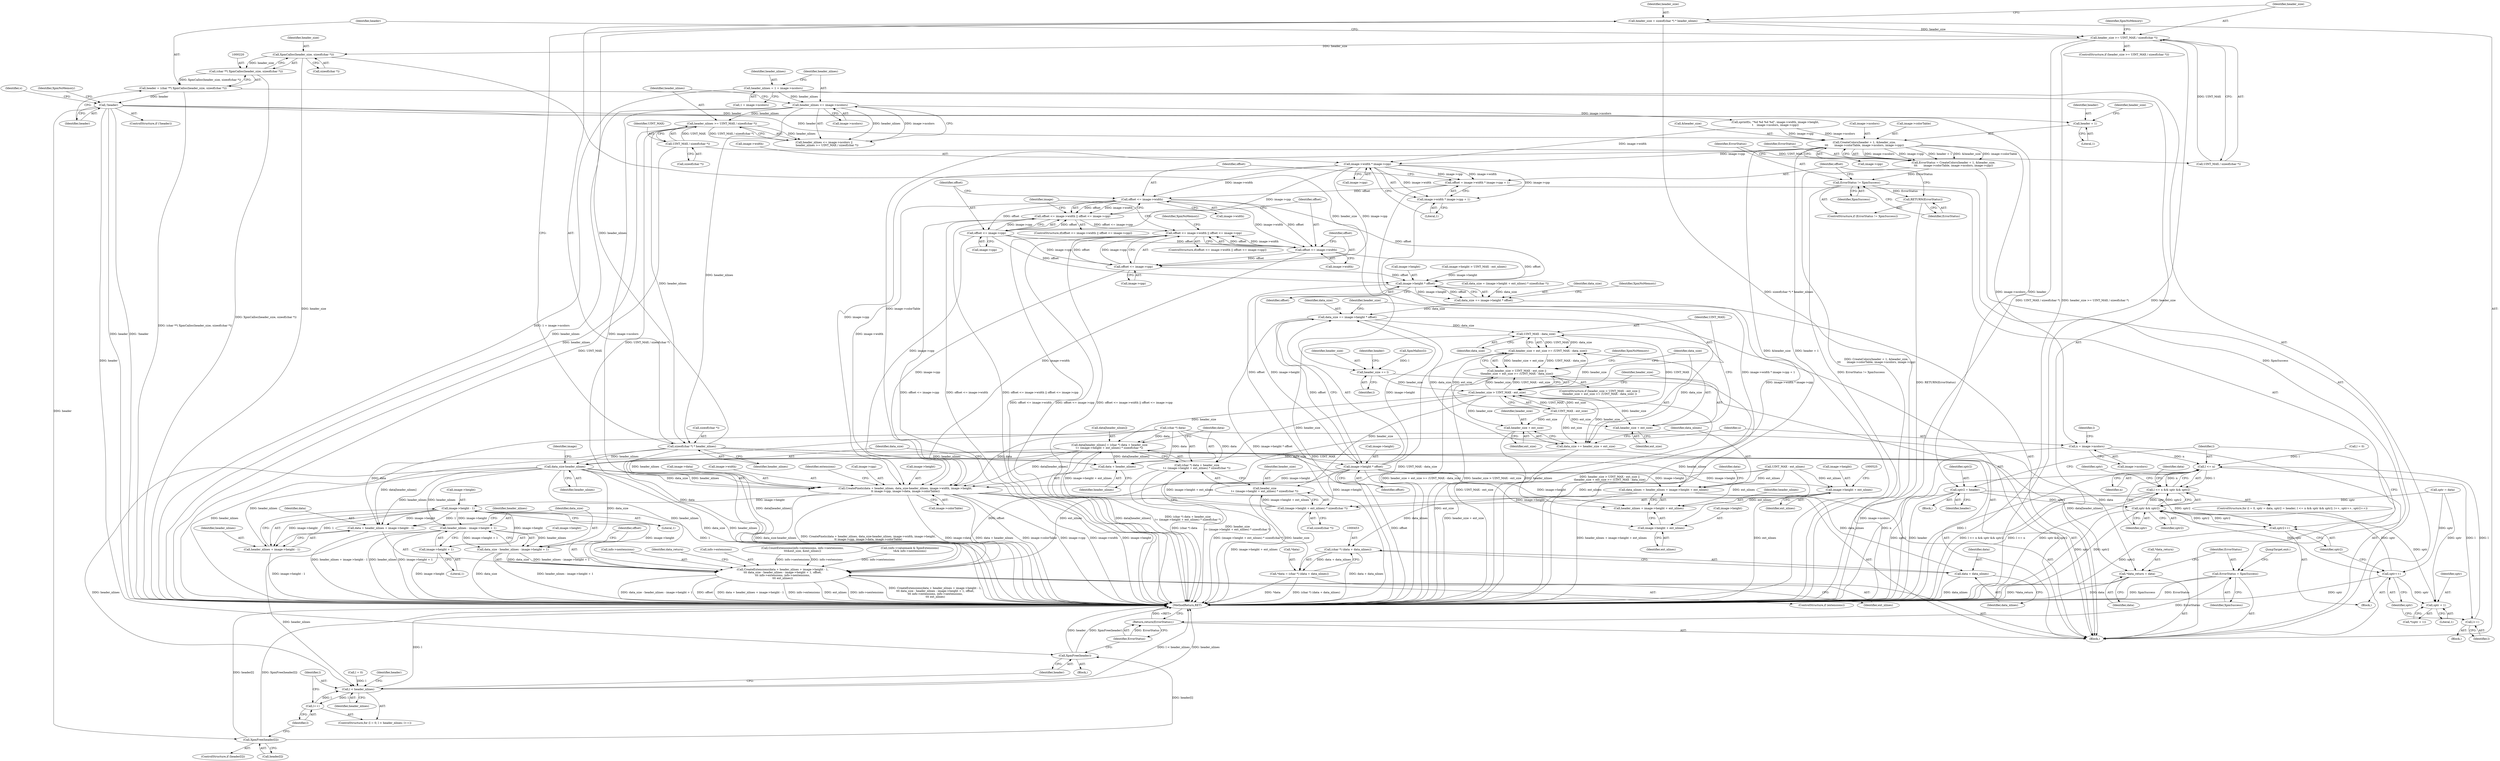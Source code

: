 digraph "0_libXpm_d1167418f0fd02a27f617ec5afd6db053afbe185@API" {
"1000202" [label="(Call,header_size = sizeof(char *) * header_nlines)"];
"1000204" [label="(Call,sizeof(char *) * header_nlines)"];
"1000189" [label="(Call,header_nlines <= image->ncolors)"];
"1000180" [label="(Call,header_nlines = 1 + image->ncolors)"];
"1000194" [label="(Call,header_nlines >= UINT_MAX / sizeof(char *))"];
"1000196" [label="(Call,UINT_MAX / sizeof(char *))"];
"1000209" [label="(Call,header_size >= UINT_MAX / sizeof(char *))"];
"1000221" [label="(Call,XpmCalloc(header_size, sizeof(char *)))"];
"1000219" [label="(Call,(char **) XpmCalloc(header_size, sizeof(char *)))"];
"1000217" [label="(Call,header = (char **) XpmCalloc(header_size, sizeof(char *)))"];
"1000226" [label="(Call,!header)"];
"1000312" [label="(Call,CreateColors(header + 1, &header_size,\n\t\t\t       image->colorTable, image->ncolors, image->cpp))"];
"1000310" [label="(Call,ErrorStatus = CreateColors(header + 1, &header_size,\n\t\t\t       image->colorTable, image->ncolors, image->cpp))"];
"1000328" [label="(Call,ErrorStatus != XpmSuccess)"];
"1000331" [label="(Call,RETURN(ErrorStatus))"];
"1000581" [label="(Call,ErrorStatus = XpmSuccess)"];
"1000607" [label="(Return,return(ErrorStatus);)"];
"1000336" [label="(Call,image->width * image->cpp)"];
"1000333" [label="(Call,offset = image->width * image->cpp + 1)"];
"1000346" [label="(Call,offset <= image->width)"];
"1000345" [label="(Call,offset <= image->width || offset <= image->cpp)"];
"1000357" [label="(Call,offset <= image->width || offset <= image->cpp)"];
"1000351" [label="(Call,offset <= image->cpp)"];
"1000358" [label="(Call,offset <= image->width)"];
"1000363" [label="(Call,offset <= image->cpp)"];
"1000405" [label="(Call,image->height * offset)"];
"1000403" [label="(Call,data_size += image->height * offset)"];
"1000412" [label="(Call,data_size += image->height * offset)"];
"1000430" [label="(Call,UINT_MAX - data_size)"];
"1000426" [label="(Call,header_size + ext_size >= (UINT_MAX - data_size))"];
"1000420" [label="(Call,header_size > UINT_MAX - ext_size ||\n\theader_size + ext_size >= (UINT_MAX - data_size))"];
"1000435" [label="(Call,data_size += header_size + ext_size)"];
"1000530" [label="(Call,data_size-header_nlines)"];
"1000526" [label="(Call,CreatePixels(data + header_nlines, data_size-header_nlines, image->width, image->height,\n\t\t image->cpp, image->data, image->colorTable))"];
"1000555" [label="(Call,image->height - 1)"];
"1000550" [label="(Call,CreateExtensions(data + header_nlines + image->height - 1,\n\t\t\t data_size - header_nlines - image->height + 1, offset,\n\t\t\t info->extensions, info->nextensions,\n\t\t\t ext_nlines))"];
"1000551" [label="(Call,data + header_nlines + image->height - 1)"];
"1000553" [label="(Call,header_nlines + image->height - 1)"];
"1000562" [label="(Call,header_nlines - image->height + 1)"];
"1000560" [label="(Call,data_size - header_nlines - image->height + 1)"];
"1000592" [label="(Call,l < header_nlines)"];
"1000595" [label="(Call,l++)"];
"1000564" [label="(Call,image->height + 1)"];
"1000414" [label="(Call,image->height * offset)"];
"1000440" [label="(Call,data_nlines = header_nlines + image->height + ext_nlines)"];
"1000452" [label="(Call,(char *) (data + data_nlines))"];
"1000449" [label="(Call,*data = (char *) (data + data_nlines))"];
"1000454" [label="(Call,data + data_nlines)"];
"1000442" [label="(Call,header_nlines + image->height + ext_nlines)"];
"1000444" [label="(Call,image->height + ext_nlines)"];
"1000518" [label="(Call,(image->height + ext_nlines) * sizeof(char *))"];
"1000508" [label="(Call,data[header_nlines] = (char *) data + header_size\n\t+ (image->height + ext_nlines) * sizeof(char *))"];
"1000527" [label="(Call,data + header_nlines)"];
"1000577" [label="(Call,*data_return = data)"];
"1000512" [label="(Call,(char *) data + header_size\n\t+ (image->height + ext_nlines) * sizeof(char *))"];
"1000516" [label="(Call,header_size\n\t+ (image->height + ext_nlines) * sizeof(char *))"];
"1000519" [label="(Call,image->height + ext_nlines)"];
"1000335" [label="(Call,image->width * image->cpp + 1)"];
"1000457" [label="(Call,n = image->ncolors)"];
"1000475" [label="(Call,l <= n)"];
"1000474" [label="(Call,l <= n && sptr && sptr2)"];
"1000482" [label="(Call,l++)"];
"1000313" [label="(Call,header + 1)"];
"1000471" [label="(Call,sptr2 = header)"];
"1000478" [label="(Call,sptr && sptr2)"];
"1000485" [label="(Call,sptr++)"];
"1000497" [label="(Call,sptr + 1)"];
"1000487" [label="(Call,sptr2++)"];
"1000601" [label="(Call,XpmFree(header[l]))"];
"1000605" [label="(Call,XpmFree(header))"];
"1000303" [label="(Call,header_size += l)"];
"1000421" [label="(Call,header_size > UINT_MAX - ext_size)"];
"1000427" [label="(Call,header_size + ext_size)"];
"1000437" [label="(Call,header_size + ext_size)"];
"1000432" [label="(Identifier,data_size)"];
"1000422" [label="(Identifier,header_size)"];
"1000351" [label="(Call,offset <= image->cpp)"];
"1000227" [label="(Identifier,header)"];
"1000419" [label="(ControlStructure,if (header_size > UINT_MAX - ext_size ||\n\theader_size + ext_size >= (UINT_MAX - data_size) ))"];
"1000605" [label="(Call,XpmFree(header))"];
"1000365" [label="(Call,image->cpp)"];
"1000588" [label="(ControlStructure,for (l = 0; l < header_nlines; l++))"];
"1000202" [label="(Call,header_size = sizeof(char *) * header_nlines)"];
"1000577" [label="(Call,*data_return = data)"];
"1000324" [label="(Call,image->cpp)"];
"1000295" [label="(Call,XpmMalloc(l))"];
"1000606" [label="(Identifier,header)"];
"1000330" [label="(Identifier,XpmSuccess)"];
"1000327" [label="(ControlStructure,if (ErrorStatus != XpmSuccess))"];
"1000550" [label="(Call,CreateExtensions(data + header_nlines + image->height - 1,\n\t\t\t data_size - header_nlines - image->height + 1, offset,\n\t\t\t info->extensions, info->nextensions,\n\t\t\t ext_nlines))"];
"1000518" [label="(Call,(image->height + ext_nlines) * sizeof(char *))"];
"1000353" [label="(Call,image->cpp)"];
"1000440" [label="(Call,data_nlines = header_nlines + image->height + ext_nlines)"];
"1000233" [label="(Call,sprintf(s, \"%d %d %d %d\", image->width, image->height,\n\t    image->ncolors, image->cpp))"];
"1000564" [label="(Call,image->height + 1)"];
"1000532" [label="(Identifier,header_nlines)"];
"1000479" [label="(Identifier,sptr)"];
"1000406" [label="(Call,image->height)"];
"1000210" [label="(Identifier,header_size)"];
"1000194" [label="(Call,header_nlines >= UINT_MAX / sizeof(char *))"];
"1000218" [label="(Identifier,header)"];
"1000223" [label="(Call,sizeof(char *))"];
"1000551" [label="(Call,data + header_nlines + image->height - 1)"];
"1000356" [label="(ControlStructure,if(offset <= image->width || offset <= image->cpp))"];
"1000415" [label="(Call,image->height)"];
"1000448" [label="(Identifier,ext_nlines)"];
"1000431" [label="(Identifier,UINT_MAX)"];
"1000528" [label="(Identifier,data)"];
"1000335" [label="(Call,image->width * image->cpp + 1)"];
"1000531" [label="(Identifier,data_size)"];
"1000336" [label="(Call,image->width * image->cpp)"];
"1000608" [label="(Identifier,ErrorStatus)"];
"1000561" [label="(Identifier,data_size)"];
"1000523" [label="(Identifier,ext_nlines)"];
"1000499" [label="(Literal,1)"];
"1000188" [label="(Call,header_nlines <= image->ncolors ||\n       header_nlines >= UINT_MAX / sizeof(char *))"];
"1000454" [label="(Call,data + data_nlines)"];
"1000221" [label="(Call,XpmCalloc(header_size, sizeof(char *)))"];
"1000477" [label="(Identifier,n)"];
"1000328" [label="(Call,ErrorStatus != XpmSuccess)"];
"1000352" [label="(Identifier,offset)"];
"1000486" [label="(Identifier,sptr)"];
"1000601" [label="(Call,XpmFree(header[l]))"];
"1000517" [label="(Identifier,header_size)"];
"1000405" [label="(Call,image->height * offset)"];
"1000225" [label="(ControlStructure,if (!header))"];
"1000584" [label="(JumpTarget,exit:)"];
"1000346" [label="(Call,offset <= image->width)"];
"1000527" [label="(Call,data + header_nlines)"];
"1000471" [label="(Call,sptr2 = header)"];
"1000321" [label="(Call,image->ncolors)"];
"1000434" [label="(Identifier,XpmNoMemory)"];
"1000545" [label="(Call,image->colorTable)"];
"1000348" [label="(Call,image->width)"];
"1000556" [label="(Call,image->height)"];
"1000568" [label="(Literal,1)"];
"1000475" [label="(Call,l <= n)"];
"1000427" [label="(Call,header_size + ext_size)"];
"1000203" [label="(Identifier,header_size)"];
"1000117" [label="(Block,)"];
"1000409" [label="(Identifier,offset)"];
"1000413" [label="(Identifier,data_size)"];
"1000181" [label="(Identifier,header_nlines)"];
"1000573" [label="(Call,info->nextensions)"];
"1000217" [label="(Call,header = (char **) XpmCalloc(header_size, sizeof(char *)))"];
"1000508" [label="(Call,data[header_nlines] = (char *) data + header_size\n\t+ (image->height + ext_nlines) * sizeof(char *))"];
"1000204" [label="(Call,sizeof(char *) * header_nlines)"];
"1000372" [label="(Call,image->height > UINT_MAX - ext_nlines)"];
"1000318" [label="(Call,image->colorTable)"];
"1000596" [label="(Identifier,l)"];
"1000452" [label="(Call,(char *) (data + data_nlines))"];
"1000592" [label="(Call,l < header_nlines)"];
"1000478" [label="(Call,sptr && sptr2)"];
"1000589" [label="(Call,l = 0)"];
"1000435" [label="(Call,data_size += header_size + ext_size)"];
"1000536" [label="(Call,image->height)"];
"1000450" [label="(Call,*data)"];
"1000516" [label="(Call,header_size\n\t+ (image->height + ext_nlines) * sizeof(char *))"];
"1000198" [label="(Call,sizeof(char *))"];
"1000449" [label="(Call,*data = (char *) (data + data_nlines))"];
"1000414" [label="(Call,image->height * offset)"];
"1000555" [label="(Call,image->height - 1)"];
"1000609" [label="(MethodReturn,RET)"];
"1000474" [label="(Call,l <= n && sptr && sptr2)"];
"1000513" [label="(Call,(char *) data)"];
"1000552" [label="(Identifier,data)"];
"1000563" [label="(Identifier,header_nlines)"];
"1000311" [label="(Identifier,ErrorStatus)"];
"1000304" [label="(Identifier,header_size)"];
"1000597" [label="(ControlStructure,if (header[l]))"];
"1000548" [label="(ControlStructure,if (extensions))"];
"1000529" [label="(Identifier,header_nlines)"];
"1000578" [label="(Call,*data_return)"];
"1000464" [label="(Call,l = 0)"];
"1000485" [label="(Call,sptr++)"];
"1000360" [label="(Call,image->width)"];
"1000526" [label="(Call,CreatePixels(data + header_nlines, data_size-header_nlines, image->width, image->height,\n\t\t image->cpp, image->data, image->colorTable))"];
"1000331" [label="(Call,RETURN(ErrorStatus))"];
"1000496" [label="(Call,*(sptr + 1))"];
"1000337" [label="(Call,image->width)"];
"1000520" [label="(Call,image->height)"];
"1000359" [label="(Identifier,offset)"];
"1000581" [label="(Call,ErrorStatus = XpmSuccess)"];
"1000498" [label="(Identifier,sptr)"];
"1000437" [label="(Call,header_size + ext_size)"];
"1000222" [label="(Identifier,header_size)"];
"1000473" [label="(Identifier,header)"];
"1000376" [label="(Call,UINT_MAX - ext_nlines)"];
"1000428" [label="(Identifier,header_size)"];
"1000357" [label="(Call,offset <= image->width || offset <= image->cpp)"];
"1000315" [label="(Literal,1)"];
"1000196" [label="(Call,UINT_MAX / sizeof(char *))"];
"1000559" [label="(Literal,1)"];
"1000334" [label="(Identifier,offset)"];
"1000423" [label="(Call,UINT_MAX - ext_size)"];
"1000587" [label="(Block,)"];
"1000594" [label="(Identifier,header_nlines)"];
"1000347" [label="(Identifier,offset)"];
"1000488" [label="(Identifier,sptr2)"];
"1000436" [label="(Identifier,data_size)"];
"1000554" [label="(Identifier,header_nlines)"];
"1000476" [label="(Identifier,l)"];
"1000316" [label="(Call,&header_size)"];
"1000458" [label="(Identifier,n)"];
"1000580" [label="(Identifier,data)"];
"1000421" [label="(Call,header_size > UINT_MAX - ext_size)"];
"1000472" [label="(Identifier,sptr2)"];
"1000305" [label="(Identifier,l)"];
"1000482" [label="(Call,l++)"];
"1000430" [label="(Call,UINT_MAX - data_size)"];
"1000303" [label="(Call,header_size += l)"];
"1000219" [label="(Call,(char **) XpmCalloc(header_size, sizeof(char *)))"];
"1000314" [label="(Identifier,header)"];
"1000451" [label="(Identifier,data)"];
"1000443" [label="(Identifier,header_nlines)"];
"1000509" [label="(Call,data[header_nlines])"];
"1000229" [label="(Identifier,XpmNoMemory)"];
"1000340" [label="(Call,image->cpp)"];
"1000364" [label="(Identifier,offset)"];
"1000332" [label="(Identifier,ErrorStatus)"];
"1000412" [label="(Call,data_size += image->height * offset)"];
"1000542" [label="(Call,image->data)"];
"1000492" [label="(Identifier,sptr)"];
"1000481" [label="(Block,)"];
"1000195" [label="(Identifier,header_nlines)"];
"1000231" [label="(Identifier,s)"];
"1000607" [label="(Return,return(ErrorStatus);)"];
"1000438" [label="(Identifier,header_size)"];
"1000510" [label="(Identifier,data)"];
"1000512" [label="(Call,(char *) data + header_size\n\t+ (image->height + ext_nlines) * sizeof(char *))"];
"1000182" [label="(Call,1 + image->ncolors)"];
"1000480" [label="(Identifier,sptr2)"];
"1000595" [label="(Call,l++)"];
"1000343" [label="(Literal,1)"];
"1000553" [label="(Call,header_nlines + image->height - 1)"];
"1000533" [label="(Call,image->width)"];
"1000391" [label="(Call,data_size = (image->height + ext_nlines) * sizeof(char *))"];
"1000579" [label="(Identifier,data_return)"];
"1000497" [label="(Call,sptr + 1)"];
"1000444" [label="(Call,image->height + ext_nlines)"];
"1000429" [label="(Identifier,ext_size)"];
"1000363" [label="(Call,offset <= image->cpp)"];
"1000583" [label="(Identifier,XpmSuccess)"];
"1000457" [label="(Call,n = image->ncolors)"];
"1000562" [label="(Call,header_nlines - image->height + 1)"];
"1000549" [label="(Identifier,extensions)"];
"1000524" [label="(Call,sizeof(char *))"];
"1000593" [label="(Identifier,l)"];
"1000226" [label="(Call,!header)"];
"1000209" [label="(Call,header_size >= UINT_MAX / sizeof(char *))"];
"1000439" [label="(Identifier,ext_size)"];
"1000455" [label="(Identifier,data)"];
"1000445" [label="(Call,image->height)"];
"1000459" [label="(Call,image->ncolors)"];
"1000530" [label="(Call,data_size-header_nlines)"];
"1000369" [label="(Identifier,XpmNoMemory)"];
"1000205" [label="(Call,sizeof(char *))"];
"1000207" [label="(Identifier,header_nlines)"];
"1000456" [label="(Identifier,data_nlines)"];
"1000312" [label="(Call,CreateColors(header + 1, &header_size,\n\t\t\t       image->colorTable, image->ncolors, image->cpp))"];
"1000539" [label="(Call,image->cpp)"];
"1000403" [label="(Call,data_size += image->height * offset)"];
"1000570" [label="(Call,info->extensions)"];
"1000465" [label="(Identifier,l)"];
"1000404" [label="(Identifier,data_size)"];
"1000308" [label="(Identifier,header)"];
"1000211" [label="(Call,UINT_MAX / sizeof(char *))"];
"1000467" [label="(Block,)"];
"1000167" [label="(Call,CountExtensions(info->extensions, info->nextensions,\n\t\t\t&ext_size, &ext_nlines))"];
"1000602" [label="(Call,header[l])"];
"1000483" [label="(Identifier,l)"];
"1000599" [label="(Identifier,header)"];
"1000462" [label="(ControlStructure,for (l = 0, sptr = data, sptr2 = header; l <= n && sptr && sptr2; l++, sptr++, sptr2++))"];
"1000519" [label="(Call,image->height + ext_nlines)"];
"1000208" [label="(ControlStructure,if (header_size >= UINT_MAX / sizeof(char *)))"];
"1000329" [label="(Identifier,ErrorStatus)"];
"1000197" [label="(Identifier,UINT_MAX)"];
"1000317" [label="(Identifier,header_size)"];
"1000180" [label="(Call,header_nlines = 1 + image->ncolors)"];
"1000189" [label="(Call,header_nlines <= image->ncolors)"];
"1000442" [label="(Call,header_nlines + image->height + ext_nlines)"];
"1000374" [label="(Identifier,image)"];
"1000576" [label="(Identifier,ext_nlines)"];
"1000216" [label="(Identifier,XpmNoMemory)"];
"1000441" [label="(Identifier,data_nlines)"];
"1000358" [label="(Call,offset <= image->width)"];
"1000190" [label="(Identifier,header_nlines)"];
"1000313" [label="(Call,header + 1)"];
"1000418" [label="(Identifier,offset)"];
"1000310" [label="(Call,ErrorStatus = CreateColors(header + 1, &header_size,\n\t\t\t       image->colorTable, image->ncolors, image->cpp))"];
"1000191" [label="(Call,image->ncolors)"];
"1000534" [label="(Identifier,image)"];
"1000560" [label="(Call,data_size - header_nlines - image->height + 1)"];
"1000565" [label="(Call,image->height)"];
"1000484" [label="(Block,)"];
"1000468" [label="(Call,sptr = data)"];
"1000345" [label="(Call,offset <= image->width || offset <= image->cpp)"];
"1000155" [label="(Call,(info->valuemask & XpmExtensions)\n\t&& info->nextensions)"];
"1000426" [label="(Call,header_size + ext_size >= (UINT_MAX - data_size))"];
"1000333" [label="(Call,offset = image->width * image->cpp + 1)"];
"1000344" [label="(ControlStructure,if(offset <= image->width || offset <= image->cpp))"];
"1000420" [label="(Call,header_size > UINT_MAX - ext_size ||\n\theader_size + ext_size >= (UINT_MAX - data_size))"];
"1000487" [label="(Call,sptr2++)"];
"1000582" [label="(Identifier,ErrorStatus)"];
"1000569" [label="(Identifier,offset)"];
"1000411" [label="(Identifier,XpmNoMemory)"];
"1000202" -> "1000117"  [label="AST: "];
"1000202" -> "1000204"  [label="CFG: "];
"1000203" -> "1000202"  [label="AST: "];
"1000204" -> "1000202"  [label="AST: "];
"1000210" -> "1000202"  [label="CFG: "];
"1000202" -> "1000609"  [label="DDG: sizeof(char *) * header_nlines"];
"1000204" -> "1000202"  [label="DDG: header_nlines"];
"1000202" -> "1000209"  [label="DDG: header_size"];
"1000204" -> "1000207"  [label="CFG: "];
"1000205" -> "1000204"  [label="AST: "];
"1000207" -> "1000204"  [label="AST: "];
"1000204" -> "1000609"  [label="DDG: header_nlines"];
"1000189" -> "1000204"  [label="DDG: header_nlines"];
"1000194" -> "1000204"  [label="DDG: header_nlines"];
"1000204" -> "1000440"  [label="DDG: header_nlines"];
"1000204" -> "1000442"  [label="DDG: header_nlines"];
"1000204" -> "1000526"  [label="DDG: header_nlines"];
"1000204" -> "1000527"  [label="DDG: header_nlines"];
"1000204" -> "1000530"  [label="DDG: header_nlines"];
"1000189" -> "1000188"  [label="AST: "];
"1000189" -> "1000191"  [label="CFG: "];
"1000190" -> "1000189"  [label="AST: "];
"1000191" -> "1000189"  [label="AST: "];
"1000195" -> "1000189"  [label="CFG: "];
"1000188" -> "1000189"  [label="CFG: "];
"1000189" -> "1000609"  [label="DDG: header_nlines"];
"1000189" -> "1000609"  [label="DDG: image->ncolors"];
"1000189" -> "1000188"  [label="DDG: header_nlines"];
"1000189" -> "1000188"  [label="DDG: image->ncolors"];
"1000180" -> "1000189"  [label="DDG: header_nlines"];
"1000189" -> "1000194"  [label="DDG: header_nlines"];
"1000189" -> "1000233"  [label="DDG: image->ncolors"];
"1000180" -> "1000117"  [label="AST: "];
"1000180" -> "1000182"  [label="CFG: "];
"1000181" -> "1000180"  [label="AST: "];
"1000182" -> "1000180"  [label="AST: "];
"1000190" -> "1000180"  [label="CFG: "];
"1000180" -> "1000609"  [label="DDG: 1 + image->ncolors"];
"1000194" -> "1000188"  [label="AST: "];
"1000194" -> "1000196"  [label="CFG: "];
"1000195" -> "1000194"  [label="AST: "];
"1000196" -> "1000194"  [label="AST: "];
"1000188" -> "1000194"  [label="CFG: "];
"1000194" -> "1000609"  [label="DDG: header_nlines"];
"1000194" -> "1000609"  [label="DDG: UINT_MAX / sizeof(char *)"];
"1000194" -> "1000188"  [label="DDG: header_nlines"];
"1000194" -> "1000188"  [label="DDG: UINT_MAX / sizeof(char *)"];
"1000196" -> "1000194"  [label="DDG: UINT_MAX"];
"1000196" -> "1000198"  [label="CFG: "];
"1000197" -> "1000196"  [label="AST: "];
"1000198" -> "1000196"  [label="AST: "];
"1000196" -> "1000609"  [label="DDG: UINT_MAX"];
"1000196" -> "1000211"  [label="DDG: UINT_MAX"];
"1000209" -> "1000208"  [label="AST: "];
"1000209" -> "1000211"  [label="CFG: "];
"1000210" -> "1000209"  [label="AST: "];
"1000211" -> "1000209"  [label="AST: "];
"1000216" -> "1000209"  [label="CFG: "];
"1000218" -> "1000209"  [label="CFG: "];
"1000209" -> "1000609"  [label="DDG: header_size >= UINT_MAX / sizeof(char *)"];
"1000209" -> "1000609"  [label="DDG: header_size"];
"1000209" -> "1000609"  [label="DDG: UINT_MAX / sizeof(char *)"];
"1000211" -> "1000209"  [label="DDG: UINT_MAX"];
"1000209" -> "1000221"  [label="DDG: header_size"];
"1000221" -> "1000219"  [label="AST: "];
"1000221" -> "1000223"  [label="CFG: "];
"1000222" -> "1000221"  [label="AST: "];
"1000223" -> "1000221"  [label="AST: "];
"1000219" -> "1000221"  [label="CFG: "];
"1000221" -> "1000609"  [label="DDG: header_size"];
"1000221" -> "1000219"  [label="DDG: header_size"];
"1000221" -> "1000303"  [label="DDG: header_size"];
"1000219" -> "1000217"  [label="AST: "];
"1000220" -> "1000219"  [label="AST: "];
"1000217" -> "1000219"  [label="CFG: "];
"1000219" -> "1000609"  [label="DDG: XpmCalloc(header_size, sizeof(char *))"];
"1000219" -> "1000217"  [label="DDG: XpmCalloc(header_size, sizeof(char *))"];
"1000217" -> "1000117"  [label="AST: "];
"1000218" -> "1000217"  [label="AST: "];
"1000227" -> "1000217"  [label="CFG: "];
"1000217" -> "1000609"  [label="DDG: (char **) XpmCalloc(header_size, sizeof(char *))"];
"1000217" -> "1000226"  [label="DDG: header"];
"1000226" -> "1000225"  [label="AST: "];
"1000226" -> "1000227"  [label="CFG: "];
"1000227" -> "1000226"  [label="AST: "];
"1000229" -> "1000226"  [label="CFG: "];
"1000231" -> "1000226"  [label="CFG: "];
"1000226" -> "1000609"  [label="DDG: header"];
"1000226" -> "1000609"  [label="DDG: !header"];
"1000226" -> "1000312"  [label="DDG: header"];
"1000226" -> "1000313"  [label="DDG: header"];
"1000226" -> "1000471"  [label="DDG: header"];
"1000226" -> "1000601"  [label="DDG: header"];
"1000226" -> "1000605"  [label="DDG: header"];
"1000312" -> "1000310"  [label="AST: "];
"1000312" -> "1000324"  [label="CFG: "];
"1000313" -> "1000312"  [label="AST: "];
"1000316" -> "1000312"  [label="AST: "];
"1000318" -> "1000312"  [label="AST: "];
"1000321" -> "1000312"  [label="AST: "];
"1000324" -> "1000312"  [label="AST: "];
"1000310" -> "1000312"  [label="CFG: "];
"1000312" -> "1000609"  [label="DDG: &header_size"];
"1000312" -> "1000609"  [label="DDG: header + 1"];
"1000312" -> "1000310"  [label="DDG: image->ncolors"];
"1000312" -> "1000310"  [label="DDG: image->cpp"];
"1000312" -> "1000310"  [label="DDG: header + 1"];
"1000312" -> "1000310"  [label="DDG: &header_size"];
"1000312" -> "1000310"  [label="DDG: image->colorTable"];
"1000233" -> "1000312"  [label="DDG: image->ncolors"];
"1000233" -> "1000312"  [label="DDG: image->cpp"];
"1000312" -> "1000336"  [label="DDG: image->cpp"];
"1000312" -> "1000457"  [label="DDG: image->ncolors"];
"1000312" -> "1000526"  [label="DDG: image->colorTable"];
"1000310" -> "1000117"  [label="AST: "];
"1000311" -> "1000310"  [label="AST: "];
"1000329" -> "1000310"  [label="CFG: "];
"1000310" -> "1000609"  [label="DDG: CreateColors(header + 1, &header_size,\n\t\t\t       image->colorTable, image->ncolors, image->cpp)"];
"1000310" -> "1000328"  [label="DDG: ErrorStatus"];
"1000328" -> "1000327"  [label="AST: "];
"1000328" -> "1000330"  [label="CFG: "];
"1000329" -> "1000328"  [label="AST: "];
"1000330" -> "1000328"  [label="AST: "];
"1000332" -> "1000328"  [label="CFG: "];
"1000334" -> "1000328"  [label="CFG: "];
"1000328" -> "1000609"  [label="DDG: ErrorStatus != XpmSuccess"];
"1000328" -> "1000331"  [label="DDG: ErrorStatus"];
"1000328" -> "1000581"  [label="DDG: XpmSuccess"];
"1000331" -> "1000327"  [label="AST: "];
"1000331" -> "1000332"  [label="CFG: "];
"1000332" -> "1000331"  [label="AST: "];
"1000334" -> "1000331"  [label="CFG: "];
"1000331" -> "1000609"  [label="DDG: RETURN(ErrorStatus)"];
"1000581" -> "1000117"  [label="AST: "];
"1000581" -> "1000583"  [label="CFG: "];
"1000582" -> "1000581"  [label="AST: "];
"1000583" -> "1000581"  [label="AST: "];
"1000584" -> "1000581"  [label="CFG: "];
"1000581" -> "1000609"  [label="DDG: XpmSuccess"];
"1000581" -> "1000609"  [label="DDG: ErrorStatus"];
"1000581" -> "1000607"  [label="DDG: ErrorStatus"];
"1000607" -> "1000117"  [label="AST: "];
"1000607" -> "1000608"  [label="CFG: "];
"1000608" -> "1000607"  [label="AST: "];
"1000609" -> "1000607"  [label="CFG: "];
"1000607" -> "1000609"  [label="DDG: <RET>"];
"1000608" -> "1000607"  [label="DDG: ErrorStatus"];
"1000336" -> "1000335"  [label="AST: "];
"1000336" -> "1000340"  [label="CFG: "];
"1000337" -> "1000336"  [label="AST: "];
"1000340" -> "1000336"  [label="AST: "];
"1000343" -> "1000336"  [label="CFG: "];
"1000336" -> "1000333"  [label="DDG: image->width"];
"1000336" -> "1000333"  [label="DDG: image->cpp"];
"1000336" -> "1000335"  [label="DDG: image->width"];
"1000336" -> "1000335"  [label="DDG: image->cpp"];
"1000233" -> "1000336"  [label="DDG: image->width"];
"1000336" -> "1000346"  [label="DDG: image->width"];
"1000336" -> "1000351"  [label="DDG: image->cpp"];
"1000336" -> "1000363"  [label="DDG: image->cpp"];
"1000336" -> "1000526"  [label="DDG: image->cpp"];
"1000333" -> "1000117"  [label="AST: "];
"1000333" -> "1000335"  [label="CFG: "];
"1000334" -> "1000333"  [label="AST: "];
"1000335" -> "1000333"  [label="AST: "];
"1000347" -> "1000333"  [label="CFG: "];
"1000333" -> "1000609"  [label="DDG: image->width * image->cpp + 1"];
"1000333" -> "1000346"  [label="DDG: offset"];
"1000346" -> "1000345"  [label="AST: "];
"1000346" -> "1000348"  [label="CFG: "];
"1000347" -> "1000346"  [label="AST: "];
"1000348" -> "1000346"  [label="AST: "];
"1000352" -> "1000346"  [label="CFG: "];
"1000345" -> "1000346"  [label="CFG: "];
"1000346" -> "1000345"  [label="DDG: offset"];
"1000346" -> "1000345"  [label="DDG: image->width"];
"1000346" -> "1000351"  [label="DDG: offset"];
"1000346" -> "1000358"  [label="DDG: offset"];
"1000346" -> "1000358"  [label="DDG: image->width"];
"1000346" -> "1000405"  [label="DDG: offset"];
"1000346" -> "1000526"  [label="DDG: image->width"];
"1000345" -> "1000344"  [label="AST: "];
"1000345" -> "1000351"  [label="CFG: "];
"1000351" -> "1000345"  [label="AST: "];
"1000359" -> "1000345"  [label="CFG: "];
"1000374" -> "1000345"  [label="CFG: "];
"1000345" -> "1000609"  [label="DDG: offset <= image->cpp"];
"1000345" -> "1000609"  [label="DDG: offset <= image->width"];
"1000345" -> "1000609"  [label="DDG: offset <= image->width || offset <= image->cpp"];
"1000351" -> "1000345"  [label="DDG: offset"];
"1000351" -> "1000345"  [label="DDG: image->cpp"];
"1000345" -> "1000357"  [label="DDG: offset <= image->cpp"];
"1000357" -> "1000356"  [label="AST: "];
"1000357" -> "1000358"  [label="CFG: "];
"1000357" -> "1000363"  [label="CFG: "];
"1000358" -> "1000357"  [label="AST: "];
"1000363" -> "1000357"  [label="AST: "];
"1000369" -> "1000357"  [label="CFG: "];
"1000374" -> "1000357"  [label="CFG: "];
"1000357" -> "1000609"  [label="DDG: offset <= image->width || offset <= image->cpp"];
"1000357" -> "1000609"  [label="DDG: offset <= image->width"];
"1000357" -> "1000609"  [label="DDG: offset <= image->cpp"];
"1000358" -> "1000357"  [label="DDG: offset"];
"1000358" -> "1000357"  [label="DDG: image->width"];
"1000363" -> "1000357"  [label="DDG: offset"];
"1000363" -> "1000357"  [label="DDG: image->cpp"];
"1000351" -> "1000353"  [label="CFG: "];
"1000352" -> "1000351"  [label="AST: "];
"1000353" -> "1000351"  [label="AST: "];
"1000351" -> "1000358"  [label="DDG: offset"];
"1000351" -> "1000363"  [label="DDG: image->cpp"];
"1000351" -> "1000405"  [label="DDG: offset"];
"1000351" -> "1000526"  [label="DDG: image->cpp"];
"1000358" -> "1000360"  [label="CFG: "];
"1000359" -> "1000358"  [label="AST: "];
"1000360" -> "1000358"  [label="AST: "];
"1000364" -> "1000358"  [label="CFG: "];
"1000358" -> "1000363"  [label="DDG: offset"];
"1000358" -> "1000405"  [label="DDG: offset"];
"1000358" -> "1000526"  [label="DDG: image->width"];
"1000363" -> "1000365"  [label="CFG: "];
"1000364" -> "1000363"  [label="AST: "];
"1000365" -> "1000363"  [label="AST: "];
"1000363" -> "1000405"  [label="DDG: offset"];
"1000363" -> "1000526"  [label="DDG: image->cpp"];
"1000405" -> "1000403"  [label="AST: "];
"1000405" -> "1000409"  [label="CFG: "];
"1000406" -> "1000405"  [label="AST: "];
"1000409" -> "1000405"  [label="AST: "];
"1000403" -> "1000405"  [label="CFG: "];
"1000405" -> "1000403"  [label="DDG: image->height"];
"1000405" -> "1000403"  [label="DDG: offset"];
"1000372" -> "1000405"  [label="DDG: image->height"];
"1000405" -> "1000414"  [label="DDG: image->height"];
"1000405" -> "1000414"  [label="DDG: offset"];
"1000403" -> "1000117"  [label="AST: "];
"1000404" -> "1000403"  [label="AST: "];
"1000411" -> "1000403"  [label="CFG: "];
"1000391" -> "1000403"  [label="DDG: data_size"];
"1000403" -> "1000412"  [label="DDG: data_size"];
"1000412" -> "1000117"  [label="AST: "];
"1000412" -> "1000414"  [label="CFG: "];
"1000413" -> "1000412"  [label="AST: "];
"1000414" -> "1000412"  [label="AST: "];
"1000422" -> "1000412"  [label="CFG: "];
"1000412" -> "1000609"  [label="DDG: image->height * offset"];
"1000414" -> "1000412"  [label="DDG: image->height"];
"1000414" -> "1000412"  [label="DDG: offset"];
"1000412" -> "1000430"  [label="DDG: data_size"];
"1000412" -> "1000435"  [label="DDG: data_size"];
"1000430" -> "1000426"  [label="AST: "];
"1000430" -> "1000432"  [label="CFG: "];
"1000431" -> "1000430"  [label="AST: "];
"1000432" -> "1000430"  [label="AST: "];
"1000426" -> "1000430"  [label="CFG: "];
"1000430" -> "1000609"  [label="DDG: UINT_MAX"];
"1000430" -> "1000426"  [label="DDG: UINT_MAX"];
"1000430" -> "1000426"  [label="DDG: data_size"];
"1000423" -> "1000430"  [label="DDG: UINT_MAX"];
"1000430" -> "1000435"  [label="DDG: data_size"];
"1000426" -> "1000420"  [label="AST: "];
"1000427" -> "1000426"  [label="AST: "];
"1000420" -> "1000426"  [label="CFG: "];
"1000426" -> "1000609"  [label="DDG: UINT_MAX - data_size"];
"1000426" -> "1000420"  [label="DDG: header_size + ext_size"];
"1000426" -> "1000420"  [label="DDG: UINT_MAX - data_size"];
"1000421" -> "1000426"  [label="DDG: header_size"];
"1000423" -> "1000426"  [label="DDG: ext_size"];
"1000420" -> "1000419"  [label="AST: "];
"1000420" -> "1000421"  [label="CFG: "];
"1000421" -> "1000420"  [label="AST: "];
"1000434" -> "1000420"  [label="CFG: "];
"1000436" -> "1000420"  [label="CFG: "];
"1000420" -> "1000609"  [label="DDG: header_size > UINT_MAX - ext_size ||\n\theader_size + ext_size >= (UINT_MAX - data_size)"];
"1000420" -> "1000609"  [label="DDG: header_size + ext_size >= (UINT_MAX - data_size)"];
"1000420" -> "1000609"  [label="DDG: header_size > UINT_MAX - ext_size"];
"1000421" -> "1000420"  [label="DDG: header_size"];
"1000421" -> "1000420"  [label="DDG: UINT_MAX - ext_size"];
"1000435" -> "1000117"  [label="AST: "];
"1000435" -> "1000437"  [label="CFG: "];
"1000436" -> "1000435"  [label="AST: "];
"1000437" -> "1000435"  [label="AST: "];
"1000441" -> "1000435"  [label="CFG: "];
"1000435" -> "1000609"  [label="DDG: header_size + ext_size"];
"1000421" -> "1000435"  [label="DDG: header_size"];
"1000423" -> "1000435"  [label="DDG: ext_size"];
"1000435" -> "1000530"  [label="DDG: data_size"];
"1000530" -> "1000526"  [label="AST: "];
"1000530" -> "1000532"  [label="CFG: "];
"1000531" -> "1000530"  [label="AST: "];
"1000532" -> "1000530"  [label="AST: "];
"1000534" -> "1000530"  [label="CFG: "];
"1000530" -> "1000609"  [label="DDG: data_size"];
"1000530" -> "1000609"  [label="DDG: header_nlines"];
"1000530" -> "1000526"  [label="DDG: data_size"];
"1000530" -> "1000526"  [label="DDG: header_nlines"];
"1000530" -> "1000550"  [label="DDG: header_nlines"];
"1000530" -> "1000551"  [label="DDG: header_nlines"];
"1000530" -> "1000553"  [label="DDG: header_nlines"];
"1000530" -> "1000560"  [label="DDG: data_size"];
"1000530" -> "1000562"  [label="DDG: header_nlines"];
"1000530" -> "1000592"  [label="DDG: header_nlines"];
"1000526" -> "1000117"  [label="AST: "];
"1000526" -> "1000545"  [label="CFG: "];
"1000527" -> "1000526"  [label="AST: "];
"1000533" -> "1000526"  [label="AST: "];
"1000536" -> "1000526"  [label="AST: "];
"1000539" -> "1000526"  [label="AST: "];
"1000542" -> "1000526"  [label="AST: "];
"1000545" -> "1000526"  [label="AST: "];
"1000549" -> "1000526"  [label="CFG: "];
"1000526" -> "1000609"  [label="DDG: image->width"];
"1000526" -> "1000609"  [label="DDG: image->height"];
"1000526" -> "1000609"  [label="DDG: data_size-header_nlines"];
"1000526" -> "1000609"  [label="DDG: CreatePixels(data + header_nlines, data_size-header_nlines, image->width, image->height,\n\t\t image->cpp, image->data, image->colorTable)"];
"1000526" -> "1000609"  [label="DDG: image->data"];
"1000526" -> "1000609"  [label="DDG: data + header_nlines"];
"1000526" -> "1000609"  [label="DDG: image->colorTable"];
"1000526" -> "1000609"  [label="DDG: image->cpp"];
"1000508" -> "1000526"  [label="DDG: data[header_nlines]"];
"1000513" -> "1000526"  [label="DDG: data"];
"1000414" -> "1000526"  [label="DDG: image->height"];
"1000526" -> "1000555"  [label="DDG: image->height"];
"1000555" -> "1000553"  [label="AST: "];
"1000555" -> "1000559"  [label="CFG: "];
"1000556" -> "1000555"  [label="AST: "];
"1000559" -> "1000555"  [label="AST: "];
"1000553" -> "1000555"  [label="CFG: "];
"1000555" -> "1000550"  [label="DDG: image->height"];
"1000555" -> "1000550"  [label="DDG: 1"];
"1000555" -> "1000551"  [label="DDG: image->height"];
"1000555" -> "1000551"  [label="DDG: 1"];
"1000555" -> "1000553"  [label="DDG: image->height"];
"1000555" -> "1000553"  [label="DDG: 1"];
"1000555" -> "1000562"  [label="DDG: image->height"];
"1000555" -> "1000564"  [label="DDG: image->height"];
"1000550" -> "1000548"  [label="AST: "];
"1000550" -> "1000576"  [label="CFG: "];
"1000551" -> "1000550"  [label="AST: "];
"1000560" -> "1000550"  [label="AST: "];
"1000569" -> "1000550"  [label="AST: "];
"1000570" -> "1000550"  [label="AST: "];
"1000573" -> "1000550"  [label="AST: "];
"1000576" -> "1000550"  [label="AST: "];
"1000579" -> "1000550"  [label="CFG: "];
"1000550" -> "1000609"  [label="DDG: CreateExtensions(data + header_nlines + image->height - 1,\n\t\t\t data_size - header_nlines - image->height + 1, offset,\n\t\t\t info->extensions, info->nextensions,\n\t\t\t ext_nlines)"];
"1000550" -> "1000609"  [label="DDG: data_size - header_nlines - image->height + 1"];
"1000550" -> "1000609"  [label="DDG: offset"];
"1000550" -> "1000609"  [label="DDG: data + header_nlines + image->height - 1"];
"1000550" -> "1000609"  [label="DDG: info->extensions"];
"1000550" -> "1000609"  [label="DDG: ext_nlines"];
"1000550" -> "1000609"  [label="DDG: info->nextensions"];
"1000508" -> "1000550"  [label="DDG: data[header_nlines]"];
"1000513" -> "1000550"  [label="DDG: data"];
"1000560" -> "1000550"  [label="DDG: data_size"];
"1000560" -> "1000550"  [label="DDG: header_nlines - image->height + 1"];
"1000414" -> "1000550"  [label="DDG: offset"];
"1000167" -> "1000550"  [label="DDG: info->extensions"];
"1000167" -> "1000550"  [label="DDG: info->nextensions"];
"1000155" -> "1000550"  [label="DDG: info->nextensions"];
"1000376" -> "1000550"  [label="DDG: ext_nlines"];
"1000551" -> "1000553"  [label="CFG: "];
"1000552" -> "1000551"  [label="AST: "];
"1000553" -> "1000551"  [label="AST: "];
"1000561" -> "1000551"  [label="CFG: "];
"1000551" -> "1000609"  [label="DDG: header_nlines + image->height - 1"];
"1000508" -> "1000551"  [label="DDG: data[header_nlines]"];
"1000513" -> "1000551"  [label="DDG: data"];
"1000554" -> "1000553"  [label="AST: "];
"1000553" -> "1000609"  [label="DDG: image->height - 1"];
"1000562" -> "1000560"  [label="AST: "];
"1000562" -> "1000564"  [label="CFG: "];
"1000563" -> "1000562"  [label="AST: "];
"1000564" -> "1000562"  [label="AST: "];
"1000560" -> "1000562"  [label="CFG: "];
"1000562" -> "1000609"  [label="DDG: header_nlines"];
"1000562" -> "1000609"  [label="DDG: image->height + 1"];
"1000562" -> "1000560"  [label="DDG: header_nlines"];
"1000562" -> "1000560"  [label="DDG: image->height + 1"];
"1000562" -> "1000592"  [label="DDG: header_nlines"];
"1000561" -> "1000560"  [label="AST: "];
"1000569" -> "1000560"  [label="CFG: "];
"1000560" -> "1000609"  [label="DDG: header_nlines - image->height + 1"];
"1000560" -> "1000609"  [label="DDG: data_size"];
"1000592" -> "1000588"  [label="AST: "];
"1000592" -> "1000594"  [label="CFG: "];
"1000593" -> "1000592"  [label="AST: "];
"1000594" -> "1000592"  [label="AST: "];
"1000599" -> "1000592"  [label="CFG: "];
"1000606" -> "1000592"  [label="CFG: "];
"1000592" -> "1000609"  [label="DDG: l < header_nlines"];
"1000592" -> "1000609"  [label="DDG: header_nlines"];
"1000592" -> "1000609"  [label="DDG: l"];
"1000589" -> "1000592"  [label="DDG: l"];
"1000595" -> "1000592"  [label="DDG: l"];
"1000592" -> "1000595"  [label="DDG: l"];
"1000595" -> "1000588"  [label="AST: "];
"1000595" -> "1000596"  [label="CFG: "];
"1000596" -> "1000595"  [label="AST: "];
"1000593" -> "1000595"  [label="CFG: "];
"1000564" -> "1000568"  [label="CFG: "];
"1000565" -> "1000564"  [label="AST: "];
"1000568" -> "1000564"  [label="AST: "];
"1000564" -> "1000609"  [label="DDG: image->height"];
"1000414" -> "1000418"  [label="CFG: "];
"1000415" -> "1000414"  [label="AST: "];
"1000418" -> "1000414"  [label="AST: "];
"1000414" -> "1000609"  [label="DDG: offset"];
"1000414" -> "1000440"  [label="DDG: image->height"];
"1000414" -> "1000442"  [label="DDG: image->height"];
"1000414" -> "1000444"  [label="DDG: image->height"];
"1000414" -> "1000518"  [label="DDG: image->height"];
"1000414" -> "1000519"  [label="DDG: image->height"];
"1000440" -> "1000117"  [label="AST: "];
"1000440" -> "1000442"  [label="CFG: "];
"1000441" -> "1000440"  [label="AST: "];
"1000442" -> "1000440"  [label="AST: "];
"1000451" -> "1000440"  [label="CFG: "];
"1000440" -> "1000609"  [label="DDG: header_nlines + image->height + ext_nlines"];
"1000376" -> "1000440"  [label="DDG: ext_nlines"];
"1000440" -> "1000452"  [label="DDG: data_nlines"];
"1000440" -> "1000454"  [label="DDG: data_nlines"];
"1000452" -> "1000449"  [label="AST: "];
"1000452" -> "1000454"  [label="CFG: "];
"1000453" -> "1000452"  [label="AST: "];
"1000454" -> "1000452"  [label="AST: "];
"1000449" -> "1000452"  [label="CFG: "];
"1000452" -> "1000609"  [label="DDG: data + data_nlines"];
"1000452" -> "1000449"  [label="DDG: data + data_nlines"];
"1000449" -> "1000117"  [label="AST: "];
"1000450" -> "1000449"  [label="AST: "];
"1000458" -> "1000449"  [label="CFG: "];
"1000449" -> "1000609"  [label="DDG: *data"];
"1000449" -> "1000609"  [label="DDG: (char *) (data + data_nlines)"];
"1000454" -> "1000456"  [label="CFG: "];
"1000455" -> "1000454"  [label="AST: "];
"1000456" -> "1000454"  [label="AST: "];
"1000454" -> "1000609"  [label="DDG: data_nlines"];
"1000442" -> "1000444"  [label="CFG: "];
"1000443" -> "1000442"  [label="AST: "];
"1000444" -> "1000442"  [label="AST: "];
"1000376" -> "1000442"  [label="DDG: ext_nlines"];
"1000444" -> "1000448"  [label="CFG: "];
"1000445" -> "1000444"  [label="AST: "];
"1000448" -> "1000444"  [label="AST: "];
"1000376" -> "1000444"  [label="DDG: ext_nlines"];
"1000518" -> "1000516"  [label="AST: "];
"1000518" -> "1000524"  [label="CFG: "];
"1000519" -> "1000518"  [label="AST: "];
"1000524" -> "1000518"  [label="AST: "];
"1000516" -> "1000518"  [label="CFG: "];
"1000518" -> "1000609"  [label="DDG: image->height + ext_nlines"];
"1000518" -> "1000508"  [label="DDG: image->height + ext_nlines"];
"1000518" -> "1000512"  [label="DDG: image->height + ext_nlines"];
"1000518" -> "1000516"  [label="DDG: image->height + ext_nlines"];
"1000376" -> "1000518"  [label="DDG: ext_nlines"];
"1000508" -> "1000117"  [label="AST: "];
"1000508" -> "1000512"  [label="CFG: "];
"1000509" -> "1000508"  [label="AST: "];
"1000512" -> "1000508"  [label="AST: "];
"1000528" -> "1000508"  [label="CFG: "];
"1000508" -> "1000609"  [label="DDG: data[header_nlines]"];
"1000508" -> "1000609"  [label="DDG: (char *) data + header_size\n\t+ (image->height + ext_nlines) * sizeof(char *)"];
"1000513" -> "1000508"  [label="DDG: data"];
"1000421" -> "1000508"  [label="DDG: header_size"];
"1000508" -> "1000527"  [label="DDG: data[header_nlines]"];
"1000508" -> "1000577"  [label="DDG: data[header_nlines]"];
"1000527" -> "1000529"  [label="CFG: "];
"1000528" -> "1000527"  [label="AST: "];
"1000529" -> "1000527"  [label="AST: "];
"1000531" -> "1000527"  [label="CFG: "];
"1000513" -> "1000527"  [label="DDG: data"];
"1000577" -> "1000117"  [label="AST: "];
"1000577" -> "1000580"  [label="CFG: "];
"1000578" -> "1000577"  [label="AST: "];
"1000580" -> "1000577"  [label="AST: "];
"1000582" -> "1000577"  [label="CFG: "];
"1000577" -> "1000609"  [label="DDG: data"];
"1000577" -> "1000609"  [label="DDG: *data_return"];
"1000513" -> "1000577"  [label="DDG: data"];
"1000512" -> "1000516"  [label="CFG: "];
"1000513" -> "1000512"  [label="AST: "];
"1000516" -> "1000512"  [label="AST: "];
"1000512" -> "1000609"  [label="DDG: (char *) data"];
"1000512" -> "1000609"  [label="DDG: header_size\n\t+ (image->height + ext_nlines) * sizeof(char *)"];
"1000513" -> "1000512"  [label="DDG: data"];
"1000421" -> "1000512"  [label="DDG: header_size"];
"1000517" -> "1000516"  [label="AST: "];
"1000516" -> "1000609"  [label="DDG: (image->height + ext_nlines) * sizeof(char *)"];
"1000516" -> "1000609"  [label="DDG: header_size"];
"1000421" -> "1000516"  [label="DDG: header_size"];
"1000519" -> "1000523"  [label="CFG: "];
"1000520" -> "1000519"  [label="AST: "];
"1000523" -> "1000519"  [label="AST: "];
"1000525" -> "1000519"  [label="CFG: "];
"1000519" -> "1000609"  [label="DDG: ext_nlines"];
"1000376" -> "1000519"  [label="DDG: ext_nlines"];
"1000335" -> "1000343"  [label="CFG: "];
"1000343" -> "1000335"  [label="AST: "];
"1000335" -> "1000609"  [label="DDG: image->width * image->cpp"];
"1000457" -> "1000117"  [label="AST: "];
"1000457" -> "1000459"  [label="CFG: "];
"1000458" -> "1000457"  [label="AST: "];
"1000459" -> "1000457"  [label="AST: "];
"1000465" -> "1000457"  [label="CFG: "];
"1000457" -> "1000609"  [label="DDG: image->ncolors"];
"1000457" -> "1000475"  [label="DDG: n"];
"1000475" -> "1000474"  [label="AST: "];
"1000475" -> "1000477"  [label="CFG: "];
"1000476" -> "1000475"  [label="AST: "];
"1000477" -> "1000475"  [label="AST: "];
"1000479" -> "1000475"  [label="CFG: "];
"1000474" -> "1000475"  [label="CFG: "];
"1000475" -> "1000609"  [label="DDG: l"];
"1000475" -> "1000609"  [label="DDG: n"];
"1000475" -> "1000474"  [label="DDG: l"];
"1000475" -> "1000474"  [label="DDG: n"];
"1000464" -> "1000475"  [label="DDG: l"];
"1000482" -> "1000475"  [label="DDG: l"];
"1000475" -> "1000482"  [label="DDG: l"];
"1000474" -> "1000462"  [label="AST: "];
"1000474" -> "1000478"  [label="CFG: "];
"1000478" -> "1000474"  [label="AST: "];
"1000492" -> "1000474"  [label="CFG: "];
"1000510" -> "1000474"  [label="CFG: "];
"1000474" -> "1000609"  [label="DDG: l <= n && sptr && sptr2"];
"1000474" -> "1000609"  [label="DDG: l <= n"];
"1000474" -> "1000609"  [label="DDG: sptr && sptr2"];
"1000478" -> "1000474"  [label="DDG: sptr"];
"1000478" -> "1000474"  [label="DDG: sptr2"];
"1000482" -> "1000481"  [label="AST: "];
"1000482" -> "1000483"  [label="CFG: "];
"1000483" -> "1000482"  [label="AST: "];
"1000486" -> "1000482"  [label="CFG: "];
"1000313" -> "1000315"  [label="CFG: "];
"1000314" -> "1000313"  [label="AST: "];
"1000315" -> "1000313"  [label="AST: "];
"1000317" -> "1000313"  [label="CFG: "];
"1000471" -> "1000467"  [label="AST: "];
"1000471" -> "1000473"  [label="CFG: "];
"1000472" -> "1000471"  [label="AST: "];
"1000473" -> "1000471"  [label="AST: "];
"1000476" -> "1000471"  [label="CFG: "];
"1000471" -> "1000609"  [label="DDG: sptr2"];
"1000471" -> "1000609"  [label="DDG: header"];
"1000471" -> "1000478"  [label="DDG: sptr2"];
"1000471" -> "1000487"  [label="DDG: sptr2"];
"1000478" -> "1000479"  [label="CFG: "];
"1000478" -> "1000480"  [label="CFG: "];
"1000479" -> "1000478"  [label="AST: "];
"1000480" -> "1000478"  [label="AST: "];
"1000478" -> "1000609"  [label="DDG: sptr"];
"1000478" -> "1000609"  [label="DDG: sptr2"];
"1000485" -> "1000478"  [label="DDG: sptr"];
"1000468" -> "1000478"  [label="DDG: sptr"];
"1000487" -> "1000478"  [label="DDG: sptr2"];
"1000478" -> "1000485"  [label="DDG: sptr"];
"1000478" -> "1000487"  [label="DDG: sptr2"];
"1000478" -> "1000497"  [label="DDG: sptr"];
"1000485" -> "1000484"  [label="AST: "];
"1000485" -> "1000486"  [label="CFG: "];
"1000486" -> "1000485"  [label="AST: "];
"1000488" -> "1000485"  [label="CFG: "];
"1000485" -> "1000609"  [label="DDG: sptr"];
"1000468" -> "1000485"  [label="DDG: sptr"];
"1000485" -> "1000497"  [label="DDG: sptr"];
"1000497" -> "1000496"  [label="AST: "];
"1000497" -> "1000499"  [label="CFG: "];
"1000498" -> "1000497"  [label="AST: "];
"1000499" -> "1000497"  [label="AST: "];
"1000496" -> "1000497"  [label="CFG: "];
"1000468" -> "1000497"  [label="DDG: sptr"];
"1000487" -> "1000484"  [label="AST: "];
"1000487" -> "1000488"  [label="CFG: "];
"1000488" -> "1000487"  [label="AST: "];
"1000476" -> "1000487"  [label="CFG: "];
"1000487" -> "1000609"  [label="DDG: sptr2"];
"1000601" -> "1000597"  [label="AST: "];
"1000601" -> "1000602"  [label="CFG: "];
"1000602" -> "1000601"  [label="AST: "];
"1000596" -> "1000601"  [label="CFG: "];
"1000601" -> "1000609"  [label="DDG: header[l]"];
"1000601" -> "1000609"  [label="DDG: XpmFree(header[l])"];
"1000601" -> "1000605"  [label="DDG: header[l]"];
"1000605" -> "1000587"  [label="AST: "];
"1000605" -> "1000606"  [label="CFG: "];
"1000606" -> "1000605"  [label="AST: "];
"1000608" -> "1000605"  [label="CFG: "];
"1000605" -> "1000609"  [label="DDG: XpmFree(header)"];
"1000605" -> "1000609"  [label="DDG: header"];
"1000303" -> "1000117"  [label="AST: "];
"1000303" -> "1000305"  [label="CFG: "];
"1000304" -> "1000303"  [label="AST: "];
"1000305" -> "1000303"  [label="AST: "];
"1000308" -> "1000303"  [label="CFG: "];
"1000295" -> "1000303"  [label="DDG: l"];
"1000303" -> "1000421"  [label="DDG: header_size"];
"1000421" -> "1000423"  [label="CFG: "];
"1000422" -> "1000421"  [label="AST: "];
"1000423" -> "1000421"  [label="AST: "];
"1000428" -> "1000421"  [label="CFG: "];
"1000421" -> "1000609"  [label="DDG: UINT_MAX - ext_size"];
"1000423" -> "1000421"  [label="DDG: UINT_MAX"];
"1000423" -> "1000421"  [label="DDG: ext_size"];
"1000421" -> "1000427"  [label="DDG: header_size"];
"1000421" -> "1000437"  [label="DDG: header_size"];
"1000427" -> "1000429"  [label="CFG: "];
"1000428" -> "1000427"  [label="AST: "];
"1000429" -> "1000427"  [label="AST: "];
"1000431" -> "1000427"  [label="CFG: "];
"1000423" -> "1000427"  [label="DDG: ext_size"];
"1000437" -> "1000439"  [label="CFG: "];
"1000438" -> "1000437"  [label="AST: "];
"1000439" -> "1000437"  [label="AST: "];
"1000437" -> "1000609"  [label="DDG: ext_size"];
"1000423" -> "1000437"  [label="DDG: ext_size"];
}
